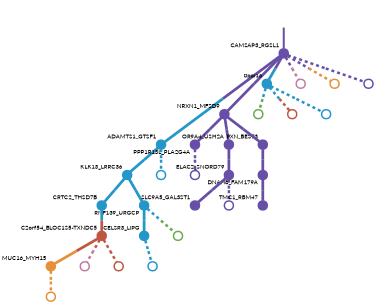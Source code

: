 strict digraph  {
graph[splines=false]; nodesep=0.7; rankdir=TB; ranksep=0.6; forcelabels=true; dpi=600; size=2.5;
0 [color="#674ea7ff", fillcolor="#674ea7ff", fixedsize=true, fontname=Lato, fontsize="12pt", height="0.25", label="", penwidth=3, shape=circle, style=filled, xlabel=CAMSAP3_RGSL1];
1 [color="#2496c8ff", fillcolor="#2496c8ff", fixedsize=true, fontname=Lato, fontsize="12pt", height="0.25", label="", penwidth=3, shape=circle, style=filled, xlabel=ADAMTS1_GTSF1];
2 [color="#674ea7ff", fillcolor="#674ea7ff", fixedsize=true, fontname=Lato, fontsize="12pt", height="0.25", label="", penwidth=3, shape=circle, style=filled, xlabel=NRXN1_MFSD9];
16 [color="#2496c8ff", fillcolor="#2496c8ff", fixedsize=true, fontname=Lato, fontsize="12pt", height="0.25", label="", penwidth=3, shape=circle, style=filled, xlabel="0pol16"];
19 [color="#c27ba0ff", fillcolor="#c27ba0ff", fixedsize=true, fontname=Lato, fontsize="12pt", height="0.25", label="", penwidth=3, shape=circle, style=solid, xlabel=""];
21 [color="#e69138ff", fillcolor="#e69138ff", fixedsize=true, fontname=Lato, fontsize="12pt", height="0.25", label="", penwidth=3, shape=circle, style=solid, xlabel=""];
28 [color="#674ea7ff", fillcolor="#674ea7ff", fixedsize=true, fontname=Lato, fontsize="12pt", height="0.25", label="", penwidth=3, shape=circle, style=solid, xlabel=""];
5 [color="#2496c8ff", fillcolor="#2496c8ff", fixedsize=true, fontname=Lato, fontsize="12pt", height="0.25", label="", penwidth=3, shape=circle, style=filled, xlabel=KLK13_LRRC36];
26 [color="#2496c8ff", fillcolor="#2496c8ff", fixedsize=true, fontname=Lato, fontsize="12pt", height="0.25", label="", penwidth=3, shape=circle, style=solid, xlabel=""];
3 [color="#674ea7ff", fillcolor="#674ea7ff", fixedsize=true, fontname=Lato, fontsize="12pt", height="0.25", label="", penwidth=3, shape=circle, style=filled, xlabel=PPP1R13L_PLA2G4A];
6 [color="#674ea7ff", fillcolor="#674ea7ff", fixedsize=true, fontname=Lato, fontsize="12pt", height="0.25", label="", penwidth=3, shape=circle, style=filled, xlabel=OR9A4_USH2A];
7 [color="#674ea7ff", fillcolor="#674ea7ff", fixedsize=true, fontname=Lato, fontsize="12pt", height="0.25", label="", penwidth=3, shape=circle, style=filled, xlabel=PXN_BEST3];
29 [color="#674ea7ff", fillcolor="#674ea7ff", fixedsize=true, fontname=Lato, fontsize="12pt", height="0.25", label="", penwidth=3, shape=circle, style=solid, xlabel=""];
4 [color="#674ea7ff", fillcolor="#674ea7ff", fixedsize=true, fontname=Lato, fontsize="12pt", height="0.25", label="", penwidth=3, shape=circle, style=filled, xlabel=ELAC2_SNORD79];
12 [color="#674ea7ff", fillcolor="#674ea7ff", fixedsize=true, fontname=Lato, fontsize="12pt", height="0.25", label="", penwidth=3, shape=circle, style=filled, xlabel=SLC9A5_GAL3ST1];
30 [color="#674ea7ff", fillcolor="#674ea7ff", fixedsize=true, fontname=Lato, fontsize="12pt", height="0.25", label="", penwidth=3, shape=circle, style=solid, xlabel=""];
9 [color="#2496c8ff", fillcolor="#2496c8ff", fixedsize=true, fontname=Lato, fontsize="12pt", height="0.25", label="", penwidth=3, shape=circle, style=filled, xlabel=CRTC2_THSD7B];
11 [color="#2496c8ff", fillcolor="#2496c8ff", fixedsize=true, fontname=Lato, fontsize="12pt", height="0.25", label="", penwidth=3, shape=circle, style=filled, xlabel=RNF139_URGCP];
13 [color="#674ea7ff", fillcolor="#674ea7ff", fixedsize=true, fontname=Lato, fontsize="12pt", height="0.25", label="", penwidth=3, shape=circle, style=filled, xlabel=DNAH8_FAM179A];
8 [color="#be5742ff", fillcolor="#be5742ff", fixedsize=true, fontname=Lato, fontsize="12pt", height="0.25", label="", penwidth=3, shape=circle, style=filled, xlabel="C2orf54_BLOC1S5-TXNDC5"];
15 [color="#e69138ff", fillcolor="#e69138ff", fixedsize=true, fontname=Lato, fontsize="12pt", height="0.25", label="", penwidth=3, shape=circle, style=filled, xlabel=MUC16_MYH15];
20 [color="#c27ba0ff", fillcolor="#c27ba0ff", fixedsize=true, fontname=Lato, fontsize="12pt", height="0.25", label="", penwidth=3, shape=circle, style=solid, xlabel=""];
24 [color="#be5742ff", fillcolor="#be5742ff", fixedsize=true, fontname=Lato, fontsize="12pt", height="0.25", label="", penwidth=3, shape=circle, style=solid, xlabel=""];
10 [color="#2496c8ff", fillcolor="#2496c8ff", fixedsize=true, fontname=Lato, fontsize="12pt", height="0.25", label="", penwidth=3, shape=circle, style=filled, xlabel=CELSR3_LIPG];
27 [color="#2496c8ff", fillcolor="#2496c8ff", fixedsize=true, fontname=Lato, fontsize="12pt", height="0.25", label="", penwidth=3, shape=circle, style=solid, xlabel=""];
18 [color="#6aa84fff", fillcolor="#6aa84fff", fixedsize=true, fontname=Lato, fontsize="12pt", height="0.25", label="", penwidth=3, shape=circle, style=solid, xlabel=""];
14 [color="#674ea7ff", fillcolor="#674ea7ff", fixedsize=true, fontname=Lato, fontsize="12pt", height="0.25", label="", penwidth=3, shape=circle, style=filled, xlabel=TMC1_RBM47];
22 [color="#e69138ff", fillcolor="#e69138ff", fixedsize=true, fontname=Lato, fontsize="12pt", height="0.25", label="", penwidth=3, shape=circle, style=solid, xlabel=""];
17 [color="#6aa84fff", fillcolor="#6aa84fff", fixedsize=true, fontname=Lato, fontsize="12pt", height="0.25", label="", penwidth=3, shape=circle, style=solid, xlabel=""];
23 [color="#be5742ff", fillcolor="#be5742ff", fixedsize=true, fontname=Lato, fontsize="12pt", height="0.25", label="", penwidth=3, shape=circle, style=solid, xlabel=""];
25 [color="#2496c8ff", fillcolor="#2496c8ff", fixedsize=true, fontname=Lato, fontsize="12pt", height="0.25", label="", penwidth=3, shape=circle, style=solid, xlabel=""];
normal [label="", penwidth=3, style=invis, xlabel=CAMSAP3_RGSL1];
0 -> 1  [arrowsize=0, color="#674ea7ff;0.5:#2496c8ff", minlen="3.0", penwidth="5.5", style=solid];
0 -> 2  [arrowsize=0, color="#674ea7ff;0.5:#674ea7ff", minlen="2.0", penwidth="5.5", style=solid];
0 -> 16  [arrowsize=0, color="#674ea7ff;0.5:#2496c8ff", minlen="1.0714285373687744", penwidth="5.5", style=solid];
0 -> 19  [arrowsize=0, color="#674ea7ff;0.5:#c27ba0ff", minlen="1.0714285373687744", penwidth=5, style=dashed];
0 -> 21  [arrowsize=0, color="#674ea7ff;0.5:#e69138ff", minlen="1.0714285373687744", penwidth=5, style=dashed];
0 -> 28  [arrowsize=0, color="#674ea7ff;0.5:#674ea7ff", minlen="1.0714285373687744", penwidth=5, style=dashed];
1 -> 5  [arrowsize=0, color="#2496c8ff;0.5:#2496c8ff", minlen="1.4571428298950195", penwidth="5.5", style=solid];
1 -> 26  [arrowsize=0, color="#2496c8ff;0.5:#2496c8ff", minlen="1.0714285373687744", penwidth=5, style=dashed];
2 -> 3  [arrowsize=0, color="#674ea7ff;0.5:#674ea7ff", minlen="1.914285659790039", penwidth="5.5", style=solid];
2 -> 6  [arrowsize=0, color="#674ea7ff;0.5:#674ea7ff", minlen="1.4571428298950195", penwidth="5.5", style=solid];
2 -> 7  [arrowsize=0, color="#674ea7ff;0.5:#674ea7ff", minlen="1.3142857551574707", penwidth="5.5", style=solid];
16 -> 17  [arrowsize=0, color="#2496c8ff;0.5:#6aa84fff", minlen="1.0714285373687744", penwidth=5, style=dashed];
16 -> 23  [arrowsize=0, color="#2496c8ff;0.5:#be5742ff", minlen="1.0714285373687744", penwidth=5, style=dashed];
16 -> 25  [arrowsize=0, color="#2496c8ff;0.5:#2496c8ff", minlen="1.0714285373687744", penwidth=5, style=dashed];
5 -> 9  [arrowsize=0, color="#2496c8ff;0.5:#2496c8ff", minlen="1.2285714149475098", penwidth="5.5", style=solid];
5 -> 11  [arrowsize=0, color="#2496c8ff;0.5:#2496c8ff", minlen="1.2000000476837158", penwidth="5.5", style=solid];
3 -> 29  [arrowsize=0, color="#674ea7ff;0.5:#674ea7ff", minlen="1.0714285373687744", penwidth=5, style=dashed];
6 -> 4  [arrowsize=0, color="#674ea7ff;0.5:#674ea7ff", minlen="1.5714285373687744", penwidth="5.5", style=solid];
7 -> 13  [arrowsize=0, color="#674ea7ff;0.5:#674ea7ff", minlen="1.1428570747375488", penwidth="5.5", style=solid];
4 -> 12  [arrowsize=0, color="#674ea7ff;0.5:#674ea7ff", minlen="1.1714285612106323", penwidth="5.5", style=solid];
4 -> 30  [arrowsize=0, color="#674ea7ff;0.5:#674ea7ff", minlen="1.0714285373687744", penwidth=5, style=dashed];
9 -> 8  [arrowsize=0, color="#2496c8ff;0.5:#be5742ff", minlen="1.2857142686843872", penwidth="5.5", style=solid];
11 -> 10  [arrowsize=0, color="#2496c8ff;0.5:#2496c8ff", minlen="1.2000000476837158", penwidth="5.5", style=solid];
11 -> 18  [arrowsize=0, color="#2496c8ff;0.5:#6aa84fff", minlen="1.0714285373687744", penwidth=5, style=dashed];
13 -> 14  [arrowsize=0, color="#674ea7ff;0.5:#674ea7ff", minlen="1.1428570747375488", penwidth="5.5", style=solid];
8 -> 15  [arrowsize=0, color="#be5742ff;0.5:#e69138ff", minlen="1.1428570747375488", penwidth="5.5", style=solid];
8 -> 20  [arrowsize=0, color="#be5742ff;0.5:#c27ba0ff", minlen="1.0714285373687744", penwidth=5, style=dashed];
8 -> 24  [arrowsize=0, color="#be5742ff;0.5:#be5742ff", minlen="1.0714285373687744", penwidth=5, style=dashed];
15 -> 22  [arrowsize=0, color="#e69138ff;0.5:#e69138ff", minlen="1.0714285373687744", penwidth=5, style=dashed];
10 -> 27  [arrowsize=0, color="#2496c8ff;0.5:#2496c8ff", minlen="1.0714285373687744", penwidth=5, style=dashed];
normal -> 0  [arrowsize=0, color="#674ea7ff", label="", penwidth=4, style=solid];
}
